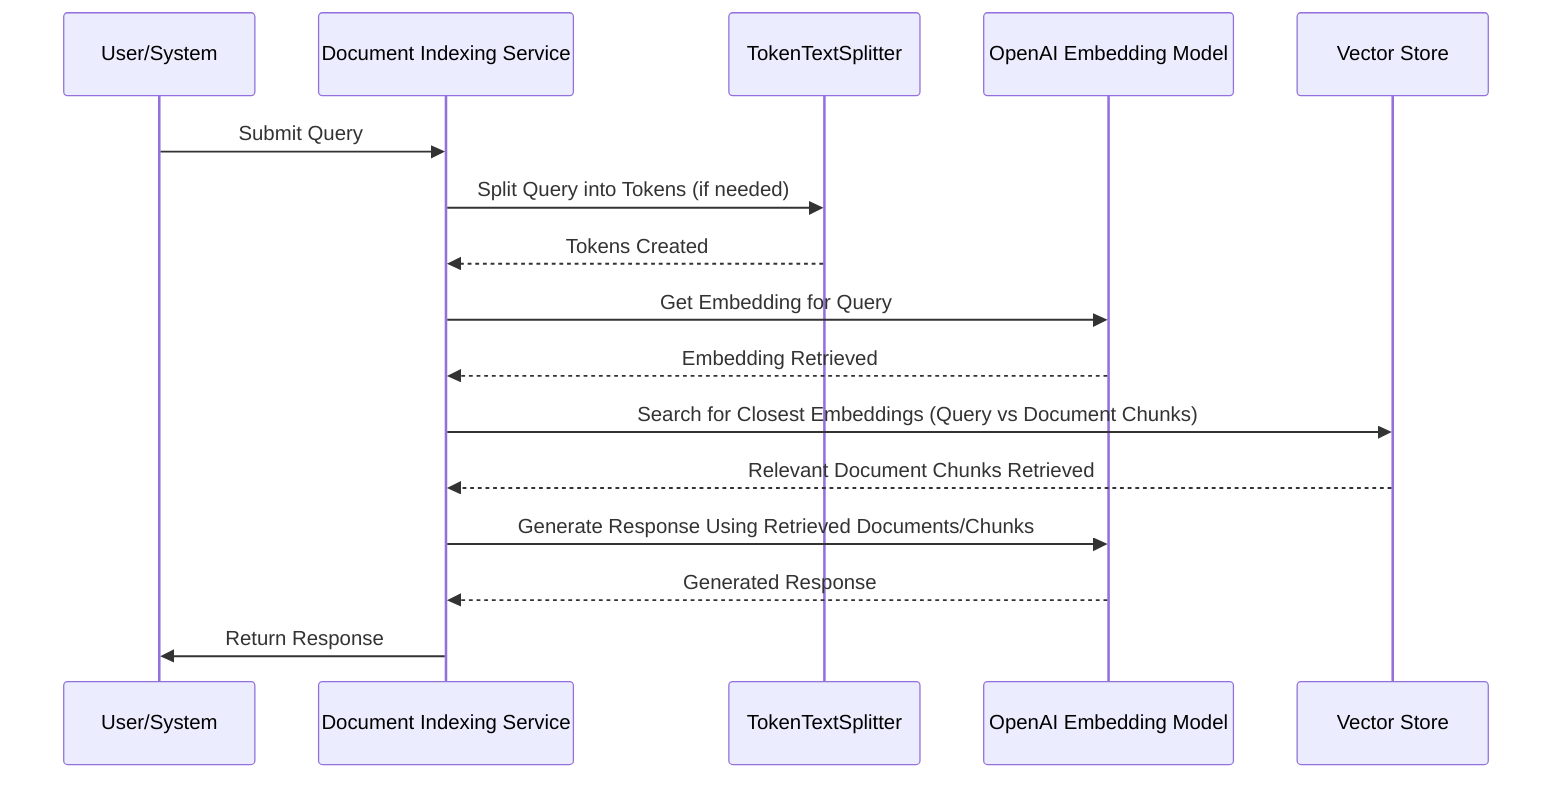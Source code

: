 sequenceDiagram
    participant User as User/System
    participant IndexService as Document Indexing Service
    participant TokenSplitter as TokenTextSplitter
    participant OpenAI as OpenAI Embedding Model
    participant VectorStore as Vector Store

    User->>IndexService: Submit Query
    IndexService->>TokenSplitter: Split Query into Tokens (if needed)
    TokenSplitter-->>IndexService: Tokens Created

    IndexService->>OpenAI: Get Embedding for Query
    OpenAI-->>IndexService: Embedding Retrieved

    IndexService->>VectorStore: Search for Closest Embeddings (Query vs Document Chunks)
    VectorStore-->>IndexService: Relevant Document Chunks Retrieved

    IndexService->>OpenAI: Generate Response Using Retrieved Documents/Chunks
    OpenAI-->>IndexService: Generated Response

    IndexService->>User: Return Response